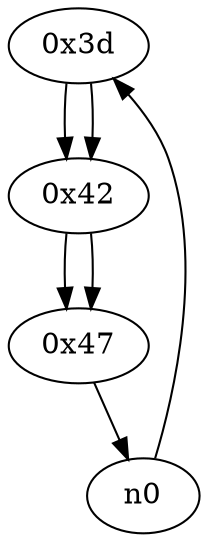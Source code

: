 digraph G{
/* nodes */
/* Start Freq.: 87112 */
/* entry: 0x3d  */
  n1 [label="0x3d"]
  n2 [label="0x42"]
  n3 [label="0x47"]
/* edges */
n1 -> n2;
n0 -> n1;
n2 -> n3;
n1 -> n2;
n3 -> n0;
n2 -> n3;
}
